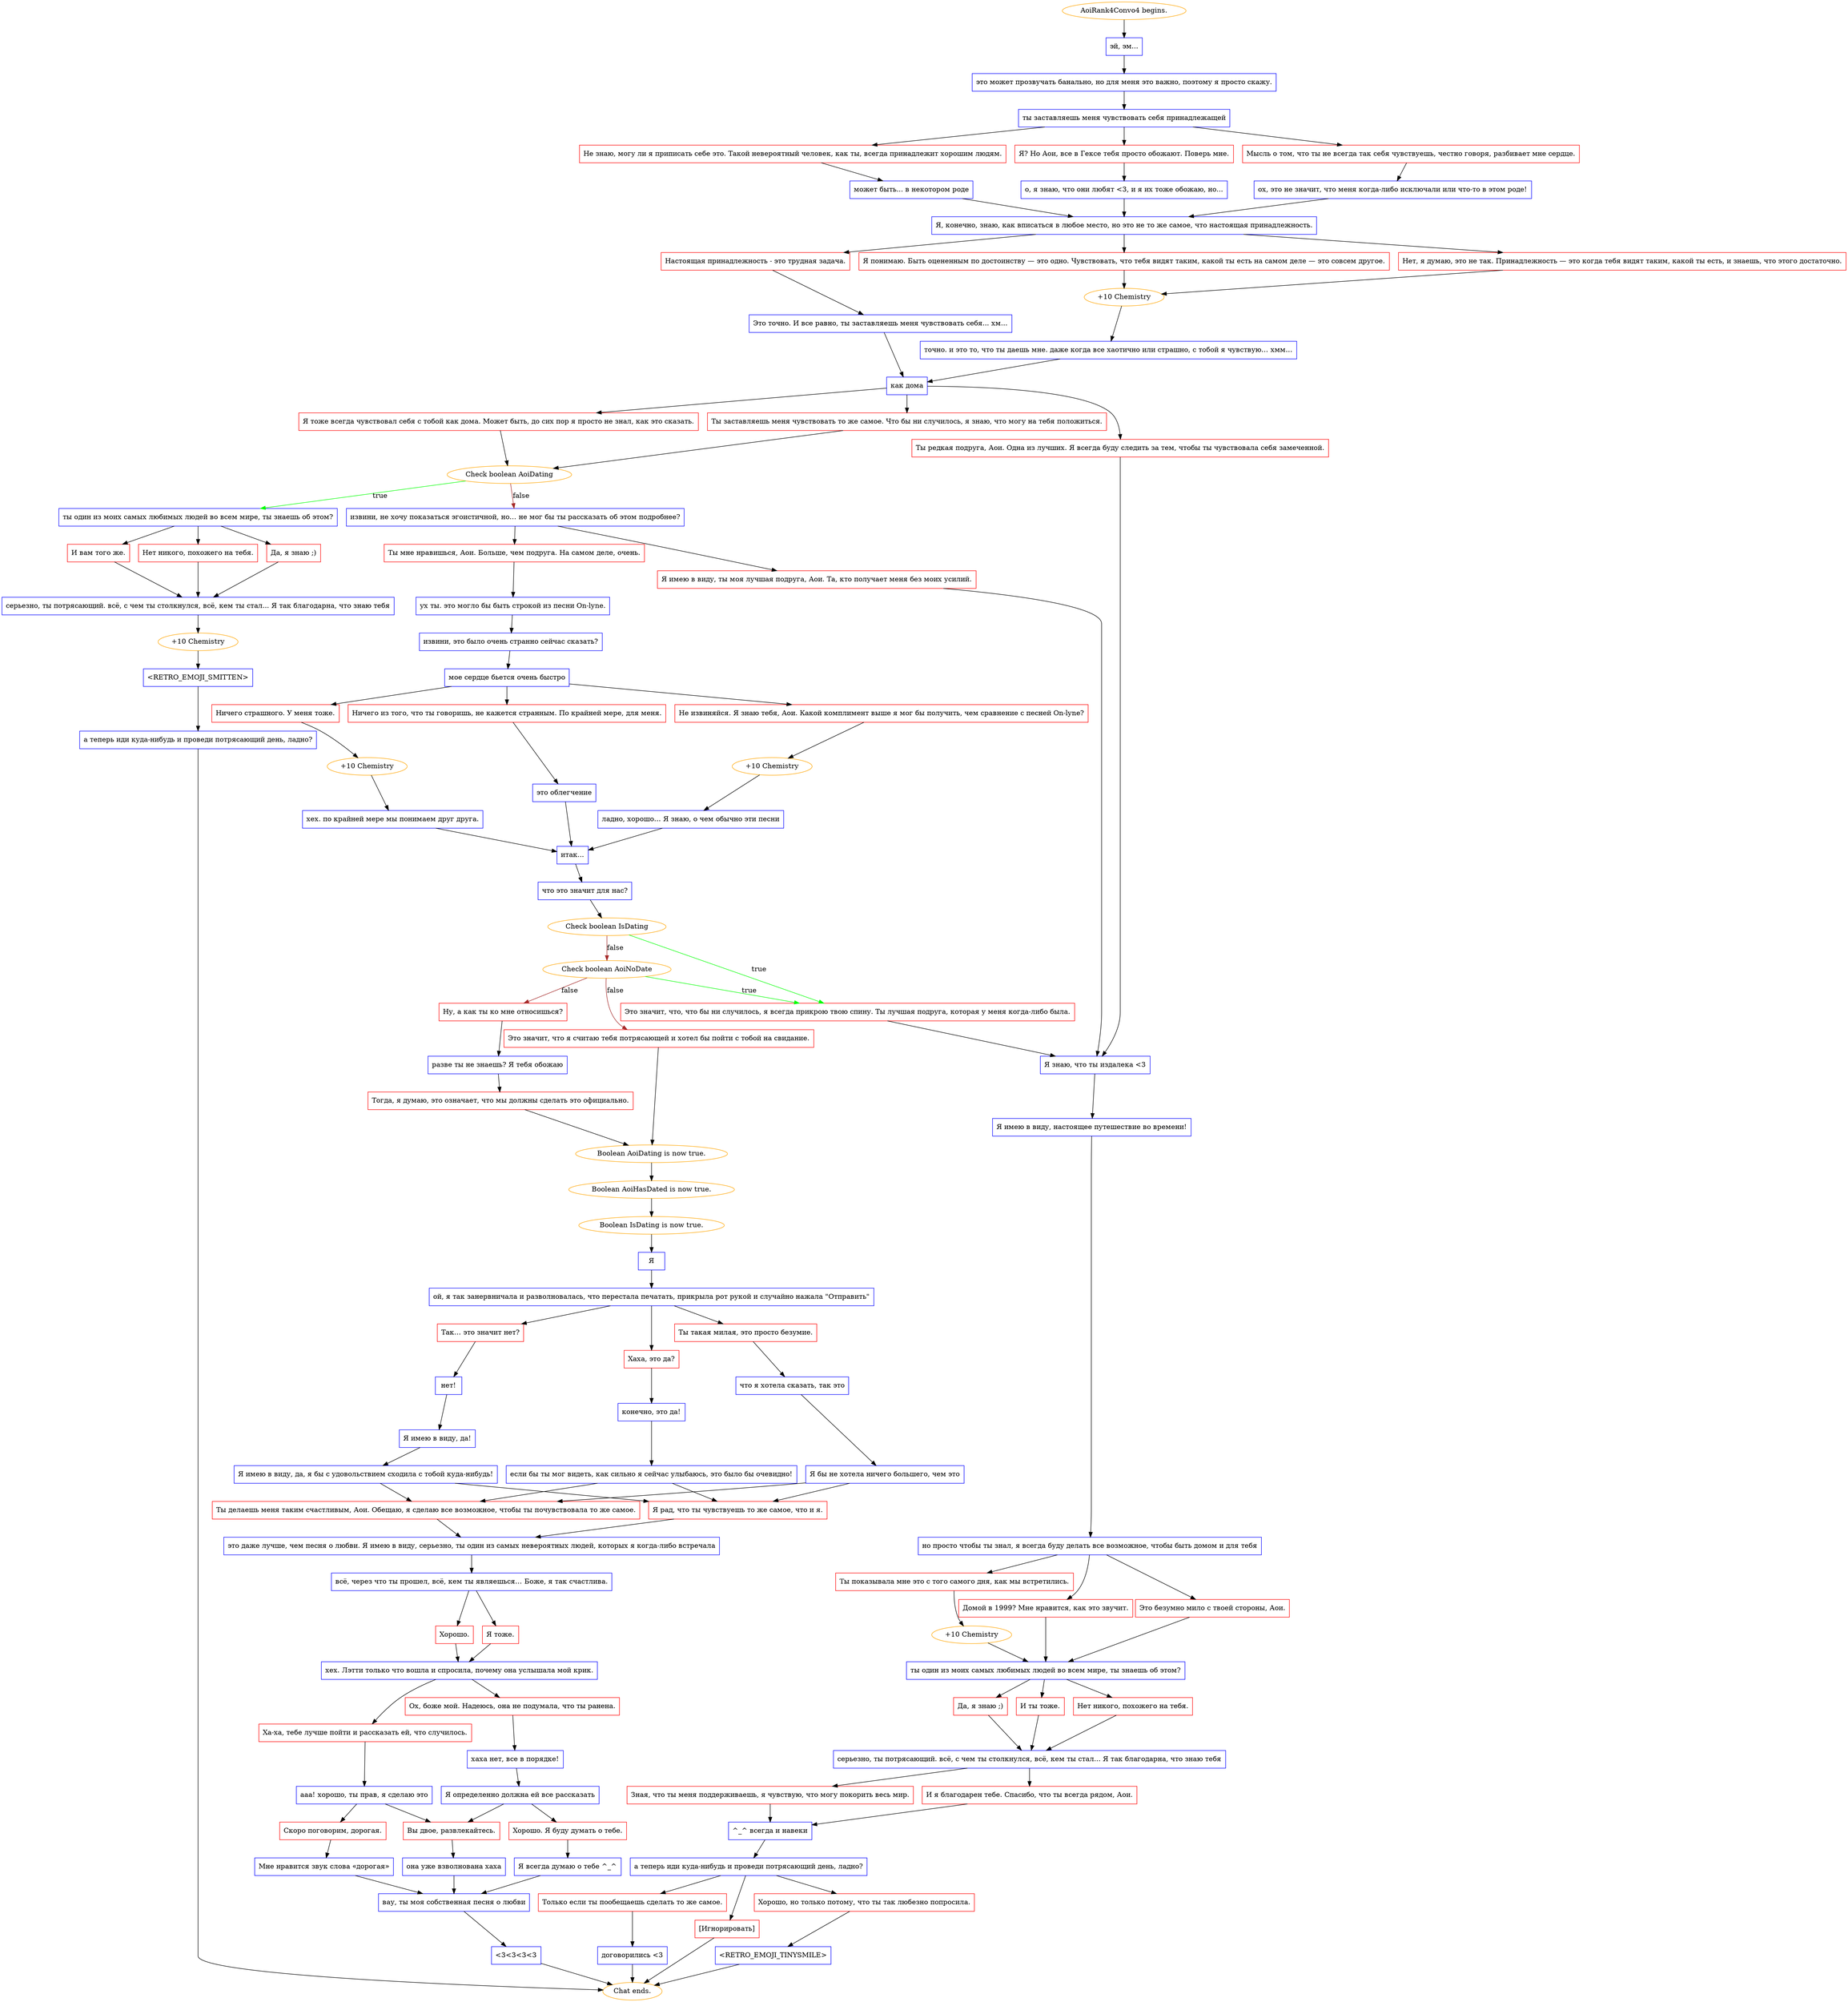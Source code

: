 digraph {
	"AoiRank4Convo4 begins." [color=orange];
		"AoiRank4Convo4 begins." -> j2593676215;
	j2593676215 [label="эй, эм...",shape=box,color=blue];
		j2593676215 -> j1883806106;
	j1883806106 [label="это может прозвучать банально, но для меня это важно, поэтому я просто скажу.",shape=box,color=blue];
		j1883806106 -> j3130748130;
	j3130748130 [label="ты заставляешь меня чувствовать себя принадлежащей",shape=box,color=blue];
		j3130748130 -> j3076917425;
		j3130748130 -> j1077202496;
		j3130748130 -> j3144914348;
	j3076917425 [label="Не знаю, могу ли я приписать себе это. Такой невероятный человек, как ты, всегда принадлежит хорошим людям.",shape=box,color=red];
		j3076917425 -> j3588224470;
	j1077202496 [label="Я? Но Аои, все в Гексе тебя просто обожают. Поверь мне.",shape=box,color=red];
		j1077202496 -> j631492178;
	j3144914348 [label="Мысль о том, что ты не всегда так себя чувствуешь, честно говоря, разбивает мне сердце.",shape=box,color=red];
		j3144914348 -> j1067580323;
	j3588224470 [label="может быть... в некотором роде",shape=box,color=blue];
		j3588224470 -> j3205138573;
	j631492178 [label="о, я знаю, что они любят <3, и я их тоже обожаю, но...",shape=box,color=blue];
		j631492178 -> j3205138573;
	j1067580323 [label="ох, это не значит, что меня когда-либо исключали или что-то в этом роде!",shape=box,color=blue];
		j1067580323 -> j3205138573;
	j3205138573 [label="Я, конечно, знаю, как вписаться в любое место, но это не то же самое, что настоящая принадлежность.",shape=box,color=blue];
		j3205138573 -> j680522260;
		j3205138573 -> j1090989114;
		j3205138573 -> j1878667269;
	j680522260 [label="Я понимаю. Быть оцененным по достоинству — это одно. Чувствовать, что тебя видят таким, какой ты есть на самом деле — это совсем другое.",shape=box,color=red];
		j680522260 -> j3884752427;
	j1090989114 [label="Нет, я думаю, это не так. Принадлежность — это когда тебя видят таким, какой ты есть, и знаешь, что этого достаточно.",shape=box,color=red];
		j1090989114 -> j3884752427;
	j1878667269 [label="Настоящая принадлежность - это трудная задача.",shape=box,color=red];
		j1878667269 -> j1649518244;
	j3884752427 [label="+10 Chemistry",color=orange];
		j3884752427 -> j2011548696;
	j1649518244 [label="Это точно. И все равно, ты заставляешь меня чувствовать себя... хм...",shape=box,color=blue];
		j1649518244 -> j1916001229;
	j2011548696 [label="точно. и это то, что ты даешь мне. даже когда все хаотично или страшно, с тобой я чувствую… хмм…",shape=box,color=blue];
		j2011548696 -> j1916001229;
	j1916001229 [label="как дома",shape=box,color=blue];
		j1916001229 -> j3471456192;
		j1916001229 -> j3639455067;
		j1916001229 -> j419642968;
	j3471456192 [label="Я тоже всегда чувствовал себя с тобой как дома. Может быть, до сих пор я просто не знал, как это сказать.",shape=box,color=red];
		j3471456192 -> j3623430327;
	j3639455067 [label="Ты заставляешь меня чувствовать то же самое. Что бы ни случилось, я знаю, что могу на тебя положиться.",shape=box,color=red];
		j3639455067 -> j3623430327;
	j419642968 [label="Ты редкая подруга, Аои. Одна из лучших. Я всегда буду следить за тем, чтобы ты чувствовала себя замеченной.",shape=box,color=red];
		j419642968 -> j2953179477;
	j3623430327 [label="Check boolean AoiDating",color=orange];
		j3623430327 -> j1852489318 [label=true,color=green];
		j3623430327 -> j1469168017 [label=false,color=brown];
	j2953179477 [label="Я знаю, что ты издалека <3",shape=box,color=blue];
		j2953179477 -> j3356087431;
	j1852489318 [label="ты один из моих самых любимых людей во всем мире, ты знаешь об этом?",shape=box,color=blue];
		j1852489318 -> j2572108448;
		j1852489318 -> j3122389100;
		j1852489318 -> j2198378996;
	j1469168017 [label="извини, не хочу показаться эгоистичной, но… не мог бы ты рассказать об этом подробнее?",shape=box,color=blue];
		j1469168017 -> j841102195;
		j1469168017 -> j3083175174;
	j3356087431 [label="Я имею в виду, настоящее путешествие во времени!",shape=box,color=blue];
		j3356087431 -> j1056691988;
	j2572108448 [label="И вам того же.",shape=box,color=red];
		j2572108448 -> j3216965745;
	j3122389100 [label="Нет никого, похожего на тебя.",shape=box,color=red];
		j3122389100 -> j3216965745;
	j2198378996 [label="Да, я знаю ;)",shape=box,color=red];
		j2198378996 -> j3216965745;
	j841102195 [label="Ты мне нравишься, Аои. Больше, чем подруга. На самом деле, очень.",shape=box,color=red];
		j841102195 -> j1629794092;
	j3083175174 [label="Я имею в виду, ты моя лучшая подруга, Аои. Та, кто получает меня без моих усилий.",shape=box,color=red];
		j3083175174 -> j2953179477;
	j1056691988 [label="но просто чтобы ты знал, я всегда буду делать все возможное, чтобы быть домом и для тебя",shape=box,color=blue];
		j1056691988 -> j1878417146;
		j1056691988 -> j2092764217;
		j1056691988 -> j3104894803;
	j3216965745 [label="серьезно, ты потрясающий. всё, с чем ты столкнулся, всё, кем ты стал... Я так благодарна, что знаю тебя",shape=box,color=blue];
		j3216965745 -> j3526063888;
	j1629794092 [label="ух ты. это могло бы быть строкой из песни On-lyne.",shape=box,color=blue];
		j1629794092 -> j740152953;
	j1878417146 [label="Ты показывала мне это с того самого дня, как мы встретились.",shape=box,color=red];
		j1878417146 -> j4183094179;
	j2092764217 [label="Домой в 1999? Мне нравится, как это звучит.",shape=box,color=red];
		j2092764217 -> j754060226;
	j3104894803 [label="Это безумно мило с твоей стороны, Аои.",shape=box,color=red];
		j3104894803 -> j754060226;
	j3526063888 [label="+10 Chemistry",color=orange];
		j3526063888 -> j2512273814;
	j740152953 [label="извини, это было очень странно сейчас сказать?",shape=box,color=blue];
		j740152953 -> j2167183902;
	j4183094179 [label="+10 Chemistry",color=orange];
		j4183094179 -> j754060226;
	j754060226 [label="ты один из моих самых любимых людей во всем мире, ты знаешь об этом?",shape=box,color=blue];
		j754060226 -> j960094459;
		j754060226 -> j2546087675;
		j754060226 -> j4076947591;
	j2512273814 [label="<RETRO_EMOJI_SMITTEN>",shape=box,color=blue];
		j2512273814 -> j4151909404;
	j2167183902 [label="мое сердце бьется очень быстро",shape=box,color=blue];
		j2167183902 -> j3580238550;
		j2167183902 -> j1375044349;
		j2167183902 -> j3302093462;
	j960094459 [label="И ты тоже.",shape=box,color=red];
		j960094459 -> j4175922881;
	j2546087675 [label="Нет никого, похожего на тебя.",shape=box,color=red];
		j2546087675 -> j4175922881;
	j4076947591 [label="Да, я знаю ;)",shape=box,color=red];
		j4076947591 -> j4175922881;
	j4151909404 [label="а теперь иди куда-нибудь и проведи потрясающий день, ладно?",shape=box,color=blue];
		j4151909404 -> "Chat ends.";
	j3580238550 [label="Не извиняйся. Я знаю тебя, Аои. Какой комплимент выше я мог бы получить, чем сравнение с песней On-lyne?",shape=box,color=red];
		j3580238550 -> j2373698987;
	j1375044349 [label="Ничего страшного. У меня тоже.",shape=box,color=red];
		j1375044349 -> j65433344;
	j3302093462 [label="Ничего из того, что ты говоришь, не кажется странным. По крайней мере, для меня.",shape=box,color=red];
		j3302093462 -> j251486613;
	j4175922881 [label="серьезно, ты потрясающий. всё, с чем ты столкнулся, всё, кем ты стал... Я так благодарна, что знаю тебя",shape=box,color=blue];
		j4175922881 -> j3505299245;
		j4175922881 -> j839043822;
	"Chat ends." [color=orange];
	j2373698987 [label="+10 Chemistry",color=orange];
		j2373698987 -> j2814606690;
	j65433344 [label="+10 Chemistry",color=orange];
		j65433344 -> j3401688651;
	j251486613 [label="это облегчение",shape=box,color=blue];
		j251486613 -> j3375977856;
	j3505299245 [label="Зная, что ты меня поддерживаешь, я чувствую, что могу покорить весь мир.",shape=box,color=red];
		j3505299245 -> j773842417;
	j839043822 [label="И я благодарен тебе. Спасибо, что ты всегда рядом, Аои.",shape=box,color=red];
		j839043822 -> j773842417;
	j2814606690 [label="ладно, хорошо… Я знаю, о чем обычно эти песни",shape=box,color=blue];
		j2814606690 -> j3375977856;
	j3401688651 [label="хех. по крайней мере мы понимаем друг друга.",shape=box,color=blue];
		j3401688651 -> j3375977856;
	j3375977856 [label="итак...",shape=box,color=blue];
		j3375977856 -> j1867817666;
	j773842417 [label="^_^ всегда и навеки",shape=box,color=blue];
		j773842417 -> j3268794313;
	j1867817666 [label="что это значит для нас?",shape=box,color=blue];
		j1867817666 -> j1568675080;
	j3268794313 [label="а теперь иди куда-нибудь и проведи потрясающий день, ладно?",shape=box,color=blue];
		j3268794313 -> j1548872296;
		j3268794313 -> j4002472736;
		j3268794313 -> j3456118237;
	j1568675080 [label="Check boolean IsDating",color=orange];
		j1568675080 -> j3992778072 [label=true,color=green];
		j1568675080 -> j1069024573 [label=false,color=brown];
	j1548872296 [label="Хорошо, но только потому, что ты так любезно попросила.",shape=box,color=red];
		j1548872296 -> j3029731251;
	j4002472736 [label="Только если ты пообещаешь сделать то же самое.",shape=box,color=red];
		j4002472736 -> j335809810;
	j3456118237 [label="[Игнорировать]",shape=box,color=red];
		j3456118237 -> "Chat ends.";
	j3992778072 [label="Это значит, что, что бы ни случилось, я всегда прикрою твою спину. Ты лучшая подруга, которая у меня когда-либо была.",shape=box,color=red];
		j3992778072 -> j2953179477;
	j1069024573 [label="Check boolean AoiNoDate",color=orange];
		j1069024573 -> j3992778072 [label=true,color=green];
		j1069024573 -> j969391192 [label=false,color=brown];
		j1069024573 -> j1506200502 [label=false,color=brown];
	j3029731251 [label="<RETRO_EMOJI_TINYSMILE>",shape=box,color=blue];
		j3029731251 -> "Chat ends.";
	j335809810 [label="договорились <3",shape=box,color=blue];
		j335809810 -> "Chat ends.";
	j969391192 [label="Это значит, что я считаю тебя потрясающей и хотел бы пойти с тобой на свидание.",shape=box,color=red];
		j969391192 -> j3503707783;
	j1506200502 [label="Ну, а как ты ко мне относишься?",shape=box,color=red];
		j1506200502 -> j2179921545;
	j3503707783 [label="Boolean AoiDating is now true.",color=orange];
		j3503707783 -> j4274199698;
	j2179921545 [label="разве ты не знаешь? Я тебя обожаю",shape=box,color=blue];
		j2179921545 -> j3751492768;
	j4274199698 [label="Boolean AoiHasDated is now true.",color=orange];
		j4274199698 -> j3797131331;
	j3751492768 [label="Тогда, я думаю, это означает, что мы должны сделать это официально.",shape=box,color=red];
		j3751492768 -> j3503707783;
	j3797131331 [label="Boolean IsDating is now true.",color=orange];
		j3797131331 -> j943403245;
	j943403245 [label="Я",shape=box,color=blue];
		j943403245 -> j1330788566;
	j1330788566 [label="ой, я так занервничала и разволновалась, что перестала печатать, прикрыла рот рукой и случайно нажала \"Отправить\"",shape=box,color=blue];
		j1330788566 -> j489289902;
		j1330788566 -> j3917069374;
		j1330788566 -> j2320813317;
	j489289902 [label="Хаха, это да?",shape=box,color=red];
		j489289902 -> j32795104;
	j3917069374 [label="Ты такая милая, это просто безумие.",shape=box,color=red];
		j3917069374 -> j981810342;
	j2320813317 [label="Так… это значит нет?",shape=box,color=red];
		j2320813317 -> j3745629134;
	j32795104 [label="конечно, это да!",shape=box,color=blue];
		j32795104 -> j1463830057;
	j981810342 [label="что я хотела сказать, так это",shape=box,color=blue];
		j981810342 -> j680884885;
	j3745629134 [label="нет!",shape=box,color=blue];
		j3745629134 -> j622878723;
	j1463830057 [label="если бы ты мог видеть, как сильно я сейчас улыбаюсь, это было бы очевидно!",shape=box,color=blue];
		j1463830057 -> j3206518356;
		j1463830057 -> j242855811;
	j680884885 [label="Я бы не хотела ничего большего, чем это",shape=box,color=blue];
		j680884885 -> j3206518356;
		j680884885 -> j242855811;
	j622878723 [label="Я имею в виду, да!",shape=box,color=blue];
		j622878723 -> j1757101835;
	j3206518356 [label="Я рад, что ты чувствуешь то же самое, что и я.",shape=box,color=red];
		j3206518356 -> j2974768254;
	j242855811 [label="Ты делаешь меня таким счастливым, Аои. Обещаю, я сделаю все возможное, чтобы ты почувствовала то же самое.",shape=box,color=red];
		j242855811 -> j2974768254;
	j1757101835 [label="Я имею в виду, да, я бы с удовольствием сходила с тобой куда-нибудь!",shape=box,color=blue];
		j1757101835 -> j3206518356;
		j1757101835 -> j242855811;
	j2974768254 [label="это даже лучше, чем песня о любви. Я имею в виду, серьезно, ты один из самых невероятных людей, которых я когда-либо встречала",shape=box,color=blue];
		j2974768254 -> j1998145157;
	j1998145157 [label="всё, через что ты прошел, всё, кем ты являешься… Боже, я так счастлива.",shape=box,color=blue];
		j1998145157 -> j2069115097;
		j1998145157 -> j842055976;
	j2069115097 [label="Хорошо.",shape=box,color=red];
		j2069115097 -> j3449872515;
	j842055976 [label="Я тоже.",shape=box,color=red];
		j842055976 -> j3449872515;
	j3449872515 [label="хех. Лэтти только что вошла и спросила, почему она услышала мой крик.",shape=box,color=blue];
		j3449872515 -> j2809639698;
		j3449872515 -> j1107287159;
	j2809639698 [label="Ох, боже мой. Надеюсь, она не подумала, что ты ранена.",shape=box,color=red];
		j2809639698 -> j2306728007;
	j1107287159 [label="Ха-ха, тебе лучше пойти и рассказать ей, что случилось.",shape=box,color=red];
		j1107287159 -> j2973922229;
	j2306728007 [label="хаха нет, все в порядке!",shape=box,color=blue];
		j2306728007 -> j2714730637;
	j2973922229 [label="ааа! хорошо, ты прав, я сделаю это",shape=box,color=blue];
		j2973922229 -> j1398564070;
		j2973922229 -> j3166108160;
	j2714730637 [label="Я определенно должна ей все рассказать",shape=box,color=blue];
		j2714730637 -> j1398564070;
		j2714730637 -> j3637784244;
	j1398564070 [label="Вы двое, развлекайтесь.",shape=box,color=red];
		j1398564070 -> j1043978892;
	j3166108160 [label="Скоро поговорим, дорогая.",shape=box,color=red];
		j3166108160 -> j2914803114;
	j3637784244 [label="Хорошо. Я буду думать о тебе.",shape=box,color=red];
		j3637784244 -> j1051885929;
	j1043978892 [label="она уже взволнована хаха",shape=box,color=blue];
		j1043978892 -> j3852156688;
	j2914803114 [label="Мне нравится звук слова «дорогая»",shape=box,color=blue];
		j2914803114 -> j3852156688;
	j1051885929 [label="Я всегда думаю о тебе ^_^",shape=box,color=blue];
		j1051885929 -> j3852156688;
	j3852156688 [label="вау, ты моя собственная песня о любви",shape=box,color=blue];
		j3852156688 -> j3630724880;
	j3630724880 [label="<3<3<3<3",shape=box,color=blue];
		j3630724880 -> "Chat ends.";
}